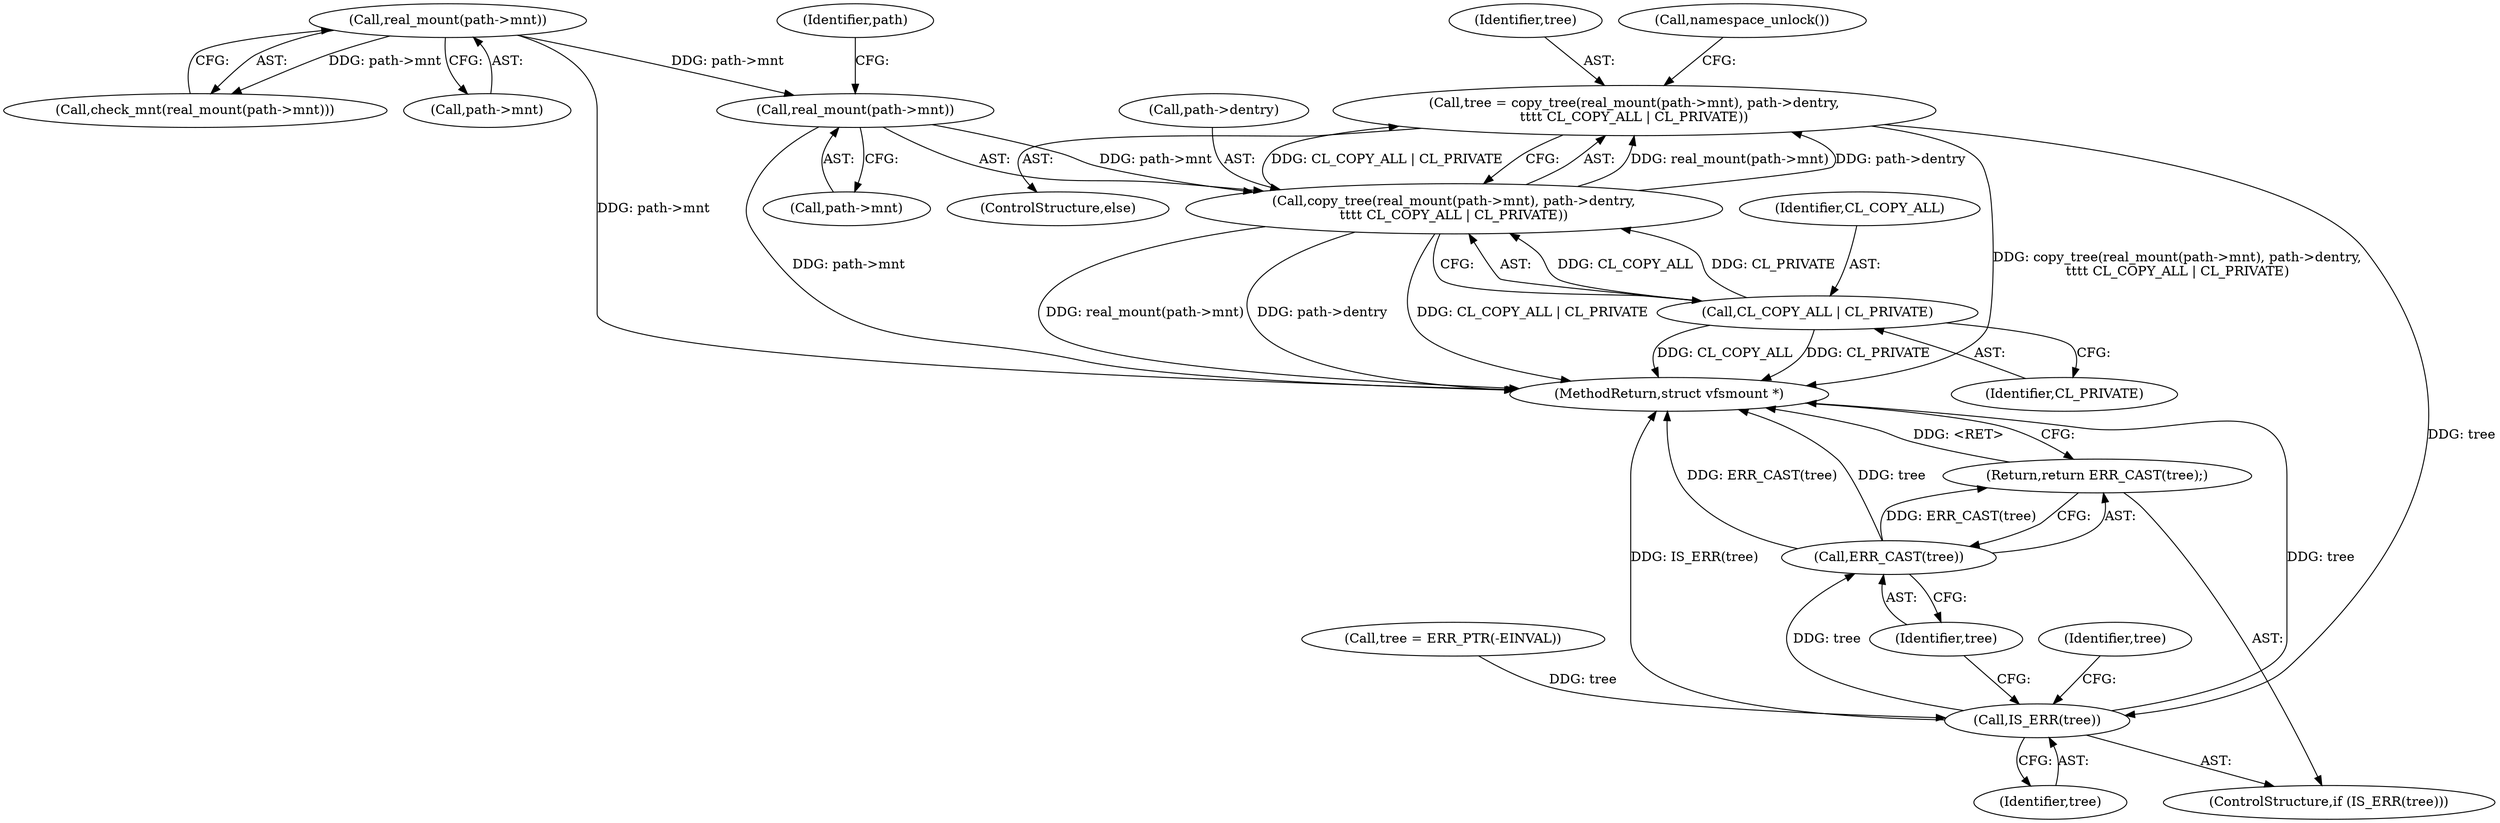 digraph "0_linux_cd4a40174b71acd021877341684d8bb1dc8ea4ae@API" {
"1000118" [label="(Call,tree = copy_tree(real_mount(path->mnt), path->dentry,\n\t\t\t\t CL_COPY_ALL | CL_PRIVATE))"];
"1000120" [label="(Call,copy_tree(real_mount(path->mnt), path->dentry,\n\t\t\t\t CL_COPY_ALL | CL_PRIVATE))"];
"1000121" [label="(Call,real_mount(path->mnt))"];
"1000108" [label="(Call,real_mount(path->mnt))"];
"1000128" [label="(Call,CL_COPY_ALL | CL_PRIVATE)"];
"1000133" [label="(Call,IS_ERR(tree))"];
"1000136" [label="(Call,ERR_CAST(tree))"];
"1000135" [label="(Return,return ERR_CAST(tree);)"];
"1000118" [label="(Call,tree = copy_tree(real_mount(path->mnt), path->dentry,\n\t\t\t\t CL_COPY_ALL | CL_PRIVATE))"];
"1000130" [label="(Identifier,CL_PRIVATE)"];
"1000129" [label="(Identifier,CL_COPY_ALL)"];
"1000119" [label="(Identifier,tree)"];
"1000120" [label="(Call,copy_tree(real_mount(path->mnt), path->dentry,\n\t\t\t\t CL_COPY_ALL | CL_PRIVATE))"];
"1000125" [label="(Call,path->dentry)"];
"1000132" [label="(ControlStructure,if (IS_ERR(tree)))"];
"1000143" [label="(MethodReturn,struct vfsmount *)"];
"1000134" [label="(Identifier,tree)"];
"1000122" [label="(Call,path->mnt)"];
"1000126" [label="(Identifier,path)"];
"1000117" [label="(ControlStructure,else)"];
"1000141" [label="(Identifier,tree)"];
"1000135" [label="(Return,return ERR_CAST(tree);)"];
"1000128" [label="(Call,CL_COPY_ALL | CL_PRIVATE)"];
"1000136" [label="(Call,ERR_CAST(tree))"];
"1000133" [label="(Call,IS_ERR(tree))"];
"1000107" [label="(Call,check_mnt(real_mount(path->mnt)))"];
"1000109" [label="(Call,path->mnt)"];
"1000131" [label="(Call,namespace_unlock())"];
"1000112" [label="(Call,tree = ERR_PTR(-EINVAL))"];
"1000121" [label="(Call,real_mount(path->mnt))"];
"1000137" [label="(Identifier,tree)"];
"1000108" [label="(Call,real_mount(path->mnt))"];
"1000118" -> "1000117"  [label="AST: "];
"1000118" -> "1000120"  [label="CFG: "];
"1000119" -> "1000118"  [label="AST: "];
"1000120" -> "1000118"  [label="AST: "];
"1000131" -> "1000118"  [label="CFG: "];
"1000118" -> "1000143"  [label="DDG: copy_tree(real_mount(path->mnt), path->dentry,\n\t\t\t\t CL_COPY_ALL | CL_PRIVATE)"];
"1000120" -> "1000118"  [label="DDG: real_mount(path->mnt)"];
"1000120" -> "1000118"  [label="DDG: path->dentry"];
"1000120" -> "1000118"  [label="DDG: CL_COPY_ALL | CL_PRIVATE"];
"1000118" -> "1000133"  [label="DDG: tree"];
"1000120" -> "1000128"  [label="CFG: "];
"1000121" -> "1000120"  [label="AST: "];
"1000125" -> "1000120"  [label="AST: "];
"1000128" -> "1000120"  [label="AST: "];
"1000120" -> "1000143"  [label="DDG: path->dentry"];
"1000120" -> "1000143"  [label="DDG: CL_COPY_ALL | CL_PRIVATE"];
"1000120" -> "1000143"  [label="DDG: real_mount(path->mnt)"];
"1000121" -> "1000120"  [label="DDG: path->mnt"];
"1000128" -> "1000120"  [label="DDG: CL_COPY_ALL"];
"1000128" -> "1000120"  [label="DDG: CL_PRIVATE"];
"1000121" -> "1000122"  [label="CFG: "];
"1000122" -> "1000121"  [label="AST: "];
"1000126" -> "1000121"  [label="CFG: "];
"1000121" -> "1000143"  [label="DDG: path->mnt"];
"1000108" -> "1000121"  [label="DDG: path->mnt"];
"1000108" -> "1000107"  [label="AST: "];
"1000108" -> "1000109"  [label="CFG: "];
"1000109" -> "1000108"  [label="AST: "];
"1000107" -> "1000108"  [label="CFG: "];
"1000108" -> "1000143"  [label="DDG: path->mnt"];
"1000108" -> "1000107"  [label="DDG: path->mnt"];
"1000128" -> "1000130"  [label="CFG: "];
"1000129" -> "1000128"  [label="AST: "];
"1000130" -> "1000128"  [label="AST: "];
"1000128" -> "1000143"  [label="DDG: CL_PRIVATE"];
"1000128" -> "1000143"  [label="DDG: CL_COPY_ALL"];
"1000133" -> "1000132"  [label="AST: "];
"1000133" -> "1000134"  [label="CFG: "];
"1000134" -> "1000133"  [label="AST: "];
"1000137" -> "1000133"  [label="CFG: "];
"1000141" -> "1000133"  [label="CFG: "];
"1000133" -> "1000143"  [label="DDG: tree"];
"1000133" -> "1000143"  [label="DDG: IS_ERR(tree)"];
"1000112" -> "1000133"  [label="DDG: tree"];
"1000133" -> "1000136"  [label="DDG: tree"];
"1000136" -> "1000135"  [label="AST: "];
"1000136" -> "1000137"  [label="CFG: "];
"1000137" -> "1000136"  [label="AST: "];
"1000135" -> "1000136"  [label="CFG: "];
"1000136" -> "1000143"  [label="DDG: ERR_CAST(tree)"];
"1000136" -> "1000143"  [label="DDG: tree"];
"1000136" -> "1000135"  [label="DDG: ERR_CAST(tree)"];
"1000135" -> "1000132"  [label="AST: "];
"1000143" -> "1000135"  [label="CFG: "];
"1000135" -> "1000143"  [label="DDG: <RET>"];
}
